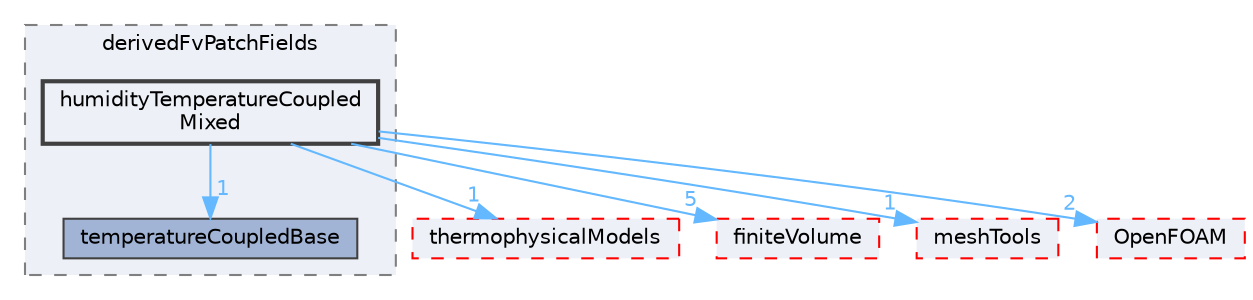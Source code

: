 digraph "src/thermoTools/derivedFvPatchFields/humidityTemperatureCoupledMixed"
{
 // LATEX_PDF_SIZE
  bgcolor="transparent";
  edge [fontname=Helvetica,fontsize=10,labelfontname=Helvetica,labelfontsize=10];
  node [fontname=Helvetica,fontsize=10,shape=box,height=0.2,width=0.4];
  compound=true
  subgraph clusterdir_180701e77928ba70e1b801b7cac290dd {
    graph [ bgcolor="#edf0f7", pencolor="grey50", label="derivedFvPatchFields", fontname=Helvetica,fontsize=10 style="filled,dashed", URL="dir_180701e77928ba70e1b801b7cac290dd.html",tooltip=""]
  dir_1a0c03c59ade78c031a03d865a32cdba [label="temperatureCoupledBase", fillcolor="#a2b4d6", color="grey25", style="filled", URL="dir_1a0c03c59ade78c031a03d865a32cdba.html",tooltip=""];
  dir_5cd5adca8c42bb53558e62d7bea3238a [label="humidityTemperatureCoupled\lMixed", fillcolor="#edf0f7", color="grey25", style="filled,bold", URL="dir_5cd5adca8c42bb53558e62d7bea3238a.html",tooltip=""];
  }
  dir_2778d089ec5c4f66810b11f753867003 [label="thermophysicalModels", fillcolor="#edf0f7", color="red", style="filled,dashed", URL="dir_2778d089ec5c4f66810b11f753867003.html",tooltip=""];
  dir_9bd15774b555cf7259a6fa18f99fe99b [label="finiteVolume", fillcolor="#edf0f7", color="red", style="filled,dashed", URL="dir_9bd15774b555cf7259a6fa18f99fe99b.html",tooltip=""];
  dir_ae30ad0bef50cf391b24c614251bb9fd [label="meshTools", fillcolor="#edf0f7", color="red", style="filled,dashed", URL="dir_ae30ad0bef50cf391b24c614251bb9fd.html",tooltip=""];
  dir_c5473ff19b20e6ec4dfe5c310b3778a8 [label="OpenFOAM", fillcolor="#edf0f7", color="red", style="filled,dashed", URL="dir_c5473ff19b20e6ec4dfe5c310b3778a8.html",tooltip=""];
  dir_5cd5adca8c42bb53558e62d7bea3238a->dir_1a0c03c59ade78c031a03d865a32cdba [headlabel="1", labeldistance=1.5 headhref="dir_001756_003967.html" href="dir_001756_003967.html" color="steelblue1" fontcolor="steelblue1"];
  dir_5cd5adca8c42bb53558e62d7bea3238a->dir_2778d089ec5c4f66810b11f753867003 [headlabel="1", labeldistance=1.5 headhref="dir_001756_004022.html" href="dir_001756_004022.html" color="steelblue1" fontcolor="steelblue1"];
  dir_5cd5adca8c42bb53558e62d7bea3238a->dir_9bd15774b555cf7259a6fa18f99fe99b [headlabel="5", labeldistance=1.5 headhref="dir_001756_001387.html" href="dir_001756_001387.html" color="steelblue1" fontcolor="steelblue1"];
  dir_5cd5adca8c42bb53558e62d7bea3238a->dir_ae30ad0bef50cf391b24c614251bb9fd [headlabel="1", labeldistance=1.5 headhref="dir_001756_002382.html" href="dir_001756_002382.html" color="steelblue1" fontcolor="steelblue1"];
  dir_5cd5adca8c42bb53558e62d7bea3238a->dir_c5473ff19b20e6ec4dfe5c310b3778a8 [headlabel="2", labeldistance=1.5 headhref="dir_001756_002695.html" href="dir_001756_002695.html" color="steelblue1" fontcolor="steelblue1"];
}

